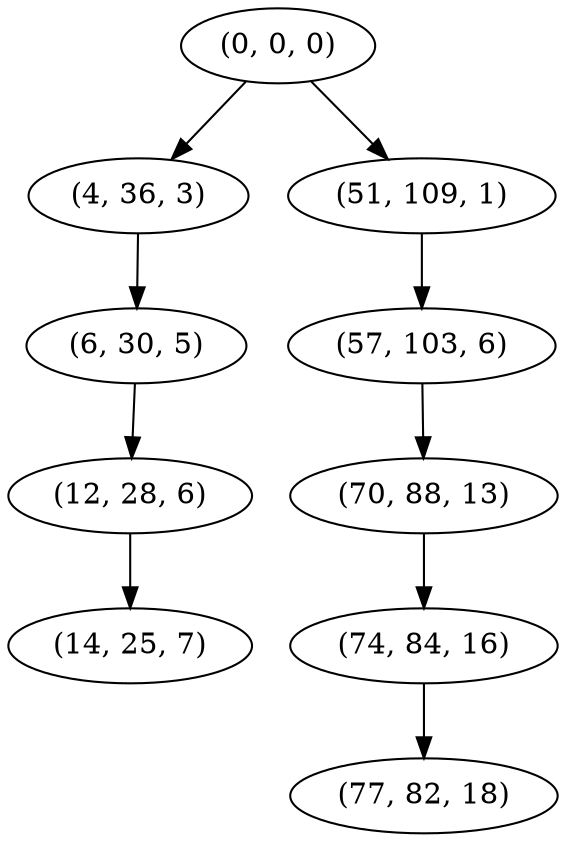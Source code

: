 digraph tree {
    "(0, 0, 0)";
    "(4, 36, 3)";
    "(6, 30, 5)";
    "(12, 28, 6)";
    "(14, 25, 7)";
    "(51, 109, 1)";
    "(57, 103, 6)";
    "(70, 88, 13)";
    "(74, 84, 16)";
    "(77, 82, 18)";
    "(0, 0, 0)" -> "(4, 36, 3)";
    "(0, 0, 0)" -> "(51, 109, 1)";
    "(4, 36, 3)" -> "(6, 30, 5)";
    "(6, 30, 5)" -> "(12, 28, 6)";
    "(12, 28, 6)" -> "(14, 25, 7)";
    "(51, 109, 1)" -> "(57, 103, 6)";
    "(57, 103, 6)" -> "(70, 88, 13)";
    "(70, 88, 13)" -> "(74, 84, 16)";
    "(74, 84, 16)" -> "(77, 82, 18)";
}
